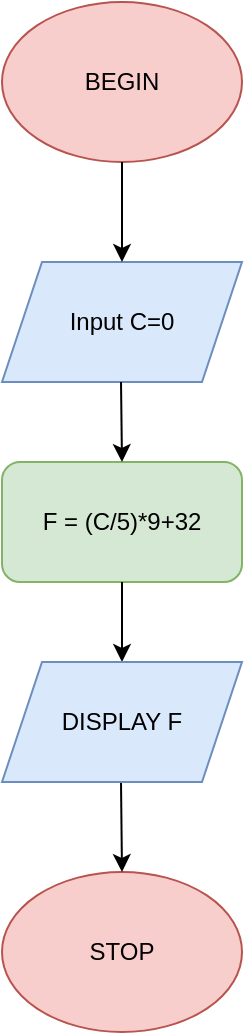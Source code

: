 <mxfile version="20.4.0" type="github"><diagram id="K-VJUHTid-0PGUeUwaOB" name="Page-1"><mxGraphModel dx="942" dy="549" grid="1" gridSize="10" guides="1" tooltips="1" connect="1" arrows="1" fold="1" page="1" pageScale="1" pageWidth="827" pageHeight="1169" math="0" shadow="0"><root><mxCell id="0"/><mxCell id="1" parent="0"/><mxCell id="6_rpYewpGGQUP0oFZjPZ-1" value="BEGIN" style="ellipse;whiteSpace=wrap;html=1;fillColor=#f8cecc;strokeColor=#b85450;" parent="1" vertex="1"><mxGeometry x="340" y="110" width="120" height="80" as="geometry"/></mxCell><mxCell id="6_rpYewpGGQUP0oFZjPZ-2" value="STOP" style="ellipse;whiteSpace=wrap;html=1;fillColor=#f8cecc;strokeColor=#b85450;" parent="1" vertex="1"><mxGeometry x="340" y="545" width="120" height="80" as="geometry"/></mxCell><mxCell id="6_rpYewpGGQUP0oFZjPZ-3" value="Input C=0" style="shape=parallelogram;perimeter=parallelogramPerimeter;whiteSpace=wrap;html=1;fixedSize=1;fillColor=#dae8fc;strokeColor=#6c8ebf;" parent="1" vertex="1"><mxGeometry x="340" y="240" width="120" height="60" as="geometry"/></mxCell><mxCell id="6_rpYewpGGQUP0oFZjPZ-4" value="F = (C/5)*9+32" style="rounded=1;whiteSpace=wrap;html=1;fillColor=#d5e8d4;strokeColor=#82b366;" parent="1" vertex="1"><mxGeometry x="340" y="340" width="120" height="60" as="geometry"/></mxCell><mxCell id="6_rpYewpGGQUP0oFZjPZ-7" value="" style="endArrow=classic;html=1;rounded=0;entryX=0.5;entryY=0;entryDx=0;entryDy=0;exitX=0.5;exitY=1;exitDx=0;exitDy=0;" parent="1" source="6_rpYewpGGQUP0oFZjPZ-1" target="6_rpYewpGGQUP0oFZjPZ-3" edge="1"><mxGeometry width="50" height="50" relative="1" as="geometry"><mxPoint x="399.5" y="190" as="sourcePoint"/><mxPoint x="399.5" y="220" as="targetPoint"/><Array as="points"/></mxGeometry></mxCell><mxCell id="6_rpYewpGGQUP0oFZjPZ-8" value="" style="endArrow=classic;html=1;rounded=0;exitX=0.5;exitY=1;exitDx=0;exitDy=0;" parent="1" edge="1"><mxGeometry width="50" height="50" relative="1" as="geometry"><mxPoint x="399.5" y="300" as="sourcePoint"/><mxPoint x="400" y="340" as="targetPoint"/><Array as="points"/></mxGeometry></mxCell><mxCell id="6_rpYewpGGQUP0oFZjPZ-9" value="" style="endArrow=classic;html=1;rounded=0;exitX=0.5;exitY=1;exitDx=0;exitDy=0;entryX=0.5;entryY=0;entryDx=0;entryDy=0;" parent="1" source="6_rpYewpGGQUP0oFZjPZ-4" target="6_rpYewpGGQUP0oFZjPZ-12" edge="1"><mxGeometry width="50" height="50" relative="1" as="geometry"><mxPoint x="460" y="410" as="sourcePoint"/><mxPoint x="620" y="440" as="targetPoint"/><Array as="points"/></mxGeometry></mxCell><mxCell id="6_rpYewpGGQUP0oFZjPZ-11" value="" style="endArrow=classic;html=1;rounded=0;entryX=0.5;entryY=0;entryDx=0;entryDy=0;exitX=0.5;exitY=1;exitDx=0;exitDy=0;" parent="1" target="6_rpYewpGGQUP0oFZjPZ-2" edge="1"><mxGeometry width="50" height="50" relative="1" as="geometry"><mxPoint x="399.5" y="500" as="sourcePoint"/><mxPoint x="399.5" y="560" as="targetPoint"/><Array as="points"/></mxGeometry></mxCell><mxCell id="6_rpYewpGGQUP0oFZjPZ-12" value="DISPLAY F" style="shape=parallelogram;perimeter=parallelogramPerimeter;whiteSpace=wrap;html=1;fixedSize=1;fillColor=#dae8fc;strokeColor=#6c8ebf;" parent="1" vertex="1"><mxGeometry x="340" y="440" width="120" height="60" as="geometry"/></mxCell></root></mxGraphModel></diagram></mxfile>